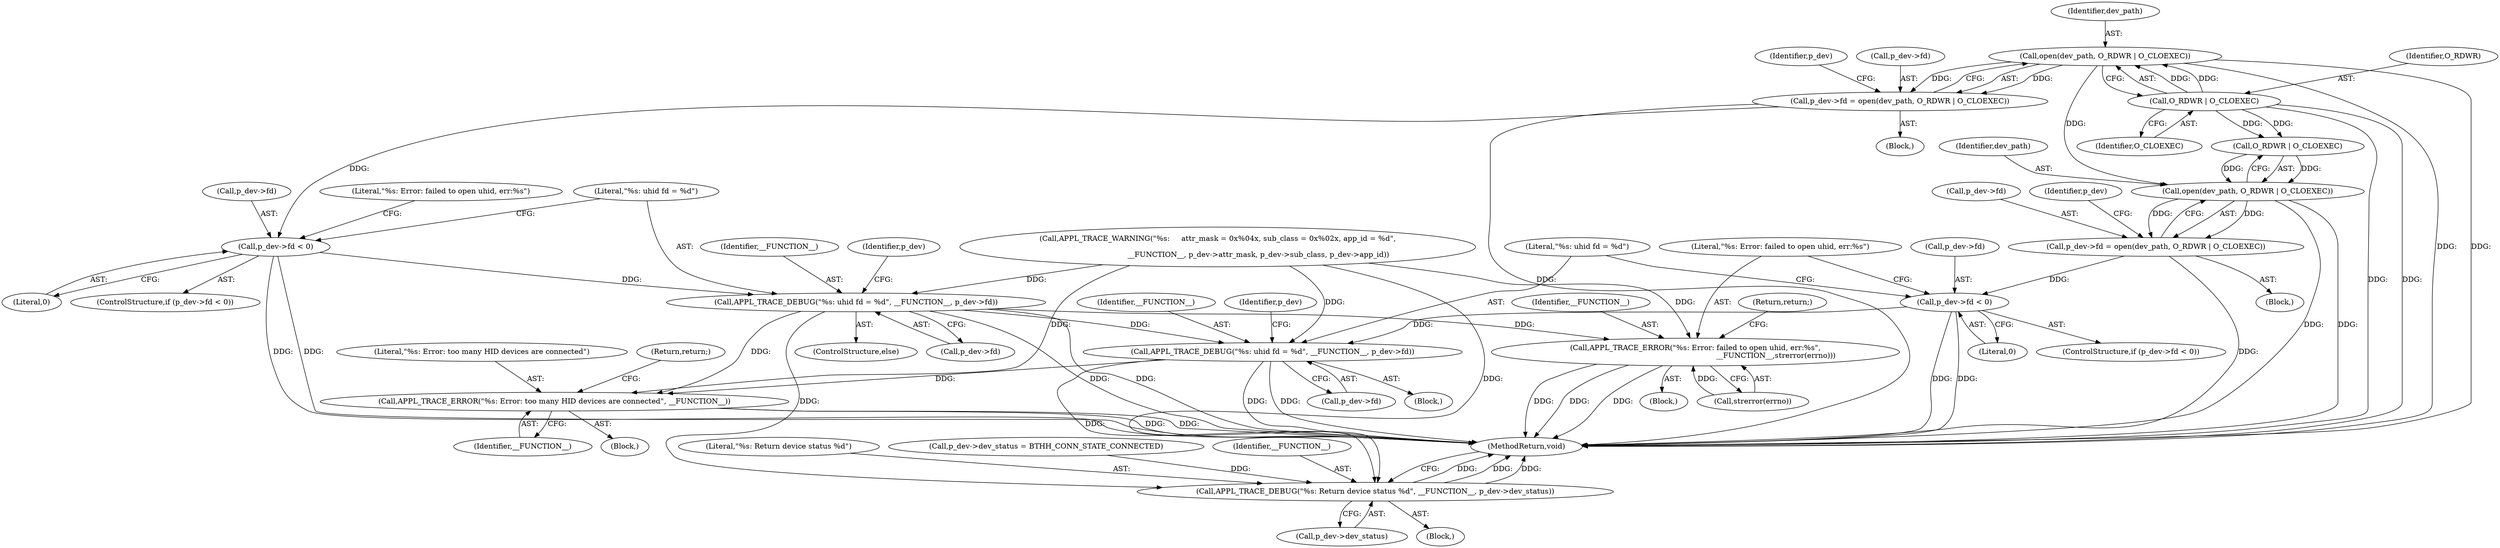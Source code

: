 digraph "0_Android_472271b153c5dc53c28beac55480a8d8434b2d5c_7@API" {
"1000219" [label="(Call,open(dev_path, O_RDWR | O_CLOEXEC))"];
"1000221" [label="(Call,O_RDWR | O_CLOEXEC)"];
"1000215" [label="(Call,p_dev->fd = open(dev_path, O_RDWR | O_CLOEXEC))"];
"1000225" [label="(Call,p_dev->fd < 0)"];
"1000238" [label="(Call,APPL_TRACE_DEBUG(\"%s: uhid fd = %d\", __FUNCTION__, p_dev->fd))"];
"1000339" [label="(Call,APPL_TRACE_ERROR(\"%s: Error: failed to open uhid, err:%s\",\n                                                                     __FUNCTION__,strerror(errno)))"];
"1000347" [label="(Call,APPL_TRACE_DEBUG(\"%s: uhid fd = %d\", __FUNCTION__, p_dev->fd))"];
"1000371" [label="(Call,APPL_TRACE_ERROR(\"%s: Error: too many HID devices are connected\", __FUNCTION__))"];
"1000380" [label="(Call,APPL_TRACE_DEBUG(\"%s: Return device status %d\", __FUNCTION__, p_dev->dev_status))"];
"1000327" [label="(Call,open(dev_path, O_RDWR | O_CLOEXEC))"];
"1000323" [label="(Call,p_dev->fd = open(dev_path, O_RDWR | O_CLOEXEC))"];
"1000333" [label="(Call,p_dev->fd < 0)"];
"1000227" [label="(Identifier,p_dev)"];
"1000224" [label="(ControlStructure,if (p_dev->fd < 0))"];
"1000338" [label="(Block,)"];
"1000241" [label="(Call,p_dev->fd)"];
"1000226" [label="(Call,p_dev->fd)"];
"1000239" [label="(Literal,\"%s: uhid fd = %d\")"];
"1000348" [label="(Literal,\"%s: uhid fd = %d\")"];
"1000372" [label="(Literal,\"%s: Error: too many HID devices are connected\")"];
"1000285" [label="(Block,)"];
"1000220" [label="(Identifier,dev_path)"];
"1000329" [label="(Call,O_RDWR | O_CLOEXEC)"];
"1000324" [label="(Call,p_dev->fd)"];
"1000383" [label="(Call,p_dev->dev_status)"];
"1000342" [label="(Call,strerror(errno))"];
"1000380" [label="(Call,APPL_TRACE_DEBUG(\"%s: Return device status %d\", __FUNCTION__, p_dev->dev_status))"];
"1000386" [label="(MethodReturn,void)"];
"1000333" [label="(Call,p_dev->fd < 0)"];
"1000381" [label="(Literal,\"%s: Return device status %d\")"];
"1000337" [label="(Literal,0)"];
"1000335" [label="(Identifier,p_dev)"];
"1000105" [label="(Block,)"];
"1000219" [label="(Call,open(dev_path, O_RDWR | O_CLOEXEC))"];
"1000240" [label="(Identifier,__FUNCTION__)"];
"1000327" [label="(Call,open(dev_path, O_RDWR | O_CLOEXEC))"];
"1000344" [label="(Return,return;)"];
"1000214" [label="(Block,)"];
"1000341" [label="(Identifier,__FUNCTION__)"];
"1000229" [label="(Literal,0)"];
"1000374" [label="(Return,return;)"];
"1000328" [label="(Identifier,dev_path)"];
"1000375" [label="(Call,p_dev->dev_status = BTHH_CONN_STATE_CONNECTED)"];
"1000370" [label="(Block,)"];
"1000382" [label="(Identifier,__FUNCTION__)"];
"1000332" [label="(ControlStructure,if (p_dev->fd < 0))"];
"1000221" [label="(Call,O_RDWR | O_CLOEXEC)"];
"1000323" [label="(Call,p_dev->fd = open(dev_path, O_RDWR | O_CLOEXEC))"];
"1000373" [label="(Identifier,__FUNCTION__)"];
"1000215" [label="(Call,p_dev->fd = open(dev_path, O_RDWR | O_CLOEXEC))"];
"1000237" [label="(ControlStructure,else)"];
"1000371" [label="(Call,APPL_TRACE_ERROR(\"%s: Error: too many HID devices are connected\", __FUNCTION__))"];
"1000196" [label="(Call,APPL_TRACE_WARNING(\"%s:     attr_mask = 0x%04x, sub_class = 0x%02x, app_id = %d\",\n\n                                   __FUNCTION__, p_dev->attr_mask, p_dev->sub_class, p_dev->app_id))"];
"1000346" [label="(Block,)"];
"1000349" [label="(Identifier,__FUNCTION__)"];
"1000238" [label="(Call,APPL_TRACE_DEBUG(\"%s: uhid fd = %d\", __FUNCTION__, p_dev->fd))"];
"1000350" [label="(Call,p_dev->fd)"];
"1000223" [label="(Identifier,O_CLOEXEC)"];
"1000232" [label="(Literal,\"%s: Error: failed to open uhid, err:%s\")"];
"1000340" [label="(Literal,\"%s: Error: failed to open uhid, err:%s\")"];
"1000225" [label="(Call,p_dev->fd < 0)"];
"1000334" [label="(Call,p_dev->fd)"];
"1000355" [label="(Identifier,p_dev)"];
"1000216" [label="(Call,p_dev->fd)"];
"1000246" [label="(Identifier,p_dev)"];
"1000222" [label="(Identifier,O_RDWR)"];
"1000339" [label="(Call,APPL_TRACE_ERROR(\"%s: Error: failed to open uhid, err:%s\",\n                                                                     __FUNCTION__,strerror(errno)))"];
"1000347" [label="(Call,APPL_TRACE_DEBUG(\"%s: uhid fd = %d\", __FUNCTION__, p_dev->fd))"];
"1000219" -> "1000215"  [label="AST: "];
"1000219" -> "1000221"  [label="CFG: "];
"1000220" -> "1000219"  [label="AST: "];
"1000221" -> "1000219"  [label="AST: "];
"1000215" -> "1000219"  [label="CFG: "];
"1000219" -> "1000386"  [label="DDG: "];
"1000219" -> "1000386"  [label="DDG: "];
"1000219" -> "1000215"  [label="DDG: "];
"1000219" -> "1000215"  [label="DDG: "];
"1000221" -> "1000219"  [label="DDG: "];
"1000221" -> "1000219"  [label="DDG: "];
"1000219" -> "1000327"  [label="DDG: "];
"1000221" -> "1000223"  [label="CFG: "];
"1000222" -> "1000221"  [label="AST: "];
"1000223" -> "1000221"  [label="AST: "];
"1000221" -> "1000386"  [label="DDG: "];
"1000221" -> "1000386"  [label="DDG: "];
"1000221" -> "1000329"  [label="DDG: "];
"1000221" -> "1000329"  [label="DDG: "];
"1000215" -> "1000214"  [label="AST: "];
"1000216" -> "1000215"  [label="AST: "];
"1000227" -> "1000215"  [label="CFG: "];
"1000215" -> "1000386"  [label="DDG: "];
"1000215" -> "1000225"  [label="DDG: "];
"1000225" -> "1000224"  [label="AST: "];
"1000225" -> "1000229"  [label="CFG: "];
"1000226" -> "1000225"  [label="AST: "];
"1000229" -> "1000225"  [label="AST: "];
"1000232" -> "1000225"  [label="CFG: "];
"1000239" -> "1000225"  [label="CFG: "];
"1000225" -> "1000386"  [label="DDG: "];
"1000225" -> "1000386"  [label="DDG: "];
"1000225" -> "1000238"  [label="DDG: "];
"1000238" -> "1000237"  [label="AST: "];
"1000238" -> "1000241"  [label="CFG: "];
"1000239" -> "1000238"  [label="AST: "];
"1000240" -> "1000238"  [label="AST: "];
"1000241" -> "1000238"  [label="AST: "];
"1000246" -> "1000238"  [label="CFG: "];
"1000238" -> "1000386"  [label="DDG: "];
"1000238" -> "1000386"  [label="DDG: "];
"1000196" -> "1000238"  [label="DDG: "];
"1000238" -> "1000339"  [label="DDG: "];
"1000238" -> "1000347"  [label="DDG: "];
"1000238" -> "1000371"  [label="DDG: "];
"1000238" -> "1000380"  [label="DDG: "];
"1000339" -> "1000338"  [label="AST: "];
"1000339" -> "1000342"  [label="CFG: "];
"1000340" -> "1000339"  [label="AST: "];
"1000341" -> "1000339"  [label="AST: "];
"1000342" -> "1000339"  [label="AST: "];
"1000344" -> "1000339"  [label="CFG: "];
"1000339" -> "1000386"  [label="DDG: "];
"1000339" -> "1000386"  [label="DDG: "];
"1000339" -> "1000386"  [label="DDG: "];
"1000196" -> "1000339"  [label="DDG: "];
"1000342" -> "1000339"  [label="DDG: "];
"1000347" -> "1000346"  [label="AST: "];
"1000347" -> "1000350"  [label="CFG: "];
"1000348" -> "1000347"  [label="AST: "];
"1000349" -> "1000347"  [label="AST: "];
"1000350" -> "1000347"  [label="AST: "];
"1000355" -> "1000347"  [label="CFG: "];
"1000347" -> "1000386"  [label="DDG: "];
"1000347" -> "1000386"  [label="DDG: "];
"1000196" -> "1000347"  [label="DDG: "];
"1000333" -> "1000347"  [label="DDG: "];
"1000347" -> "1000371"  [label="DDG: "];
"1000347" -> "1000380"  [label="DDG: "];
"1000371" -> "1000370"  [label="AST: "];
"1000371" -> "1000373"  [label="CFG: "];
"1000372" -> "1000371"  [label="AST: "];
"1000373" -> "1000371"  [label="AST: "];
"1000374" -> "1000371"  [label="CFG: "];
"1000371" -> "1000386"  [label="DDG: "];
"1000371" -> "1000386"  [label="DDG: "];
"1000196" -> "1000371"  [label="DDG: "];
"1000380" -> "1000105"  [label="AST: "];
"1000380" -> "1000383"  [label="CFG: "];
"1000381" -> "1000380"  [label="AST: "];
"1000382" -> "1000380"  [label="AST: "];
"1000383" -> "1000380"  [label="AST: "];
"1000386" -> "1000380"  [label="CFG: "];
"1000380" -> "1000386"  [label="DDG: "];
"1000380" -> "1000386"  [label="DDG: "];
"1000380" -> "1000386"  [label="DDG: "];
"1000196" -> "1000380"  [label="DDG: "];
"1000375" -> "1000380"  [label="DDG: "];
"1000327" -> "1000323"  [label="AST: "];
"1000327" -> "1000329"  [label="CFG: "];
"1000328" -> "1000327"  [label="AST: "];
"1000329" -> "1000327"  [label="AST: "];
"1000323" -> "1000327"  [label="CFG: "];
"1000327" -> "1000386"  [label="DDG: "];
"1000327" -> "1000386"  [label="DDG: "];
"1000327" -> "1000323"  [label="DDG: "];
"1000327" -> "1000323"  [label="DDG: "];
"1000329" -> "1000327"  [label="DDG: "];
"1000329" -> "1000327"  [label="DDG: "];
"1000323" -> "1000285"  [label="AST: "];
"1000324" -> "1000323"  [label="AST: "];
"1000335" -> "1000323"  [label="CFG: "];
"1000323" -> "1000386"  [label="DDG: "];
"1000323" -> "1000333"  [label="DDG: "];
"1000333" -> "1000332"  [label="AST: "];
"1000333" -> "1000337"  [label="CFG: "];
"1000334" -> "1000333"  [label="AST: "];
"1000337" -> "1000333"  [label="AST: "];
"1000340" -> "1000333"  [label="CFG: "];
"1000348" -> "1000333"  [label="CFG: "];
"1000333" -> "1000386"  [label="DDG: "];
"1000333" -> "1000386"  [label="DDG: "];
}
